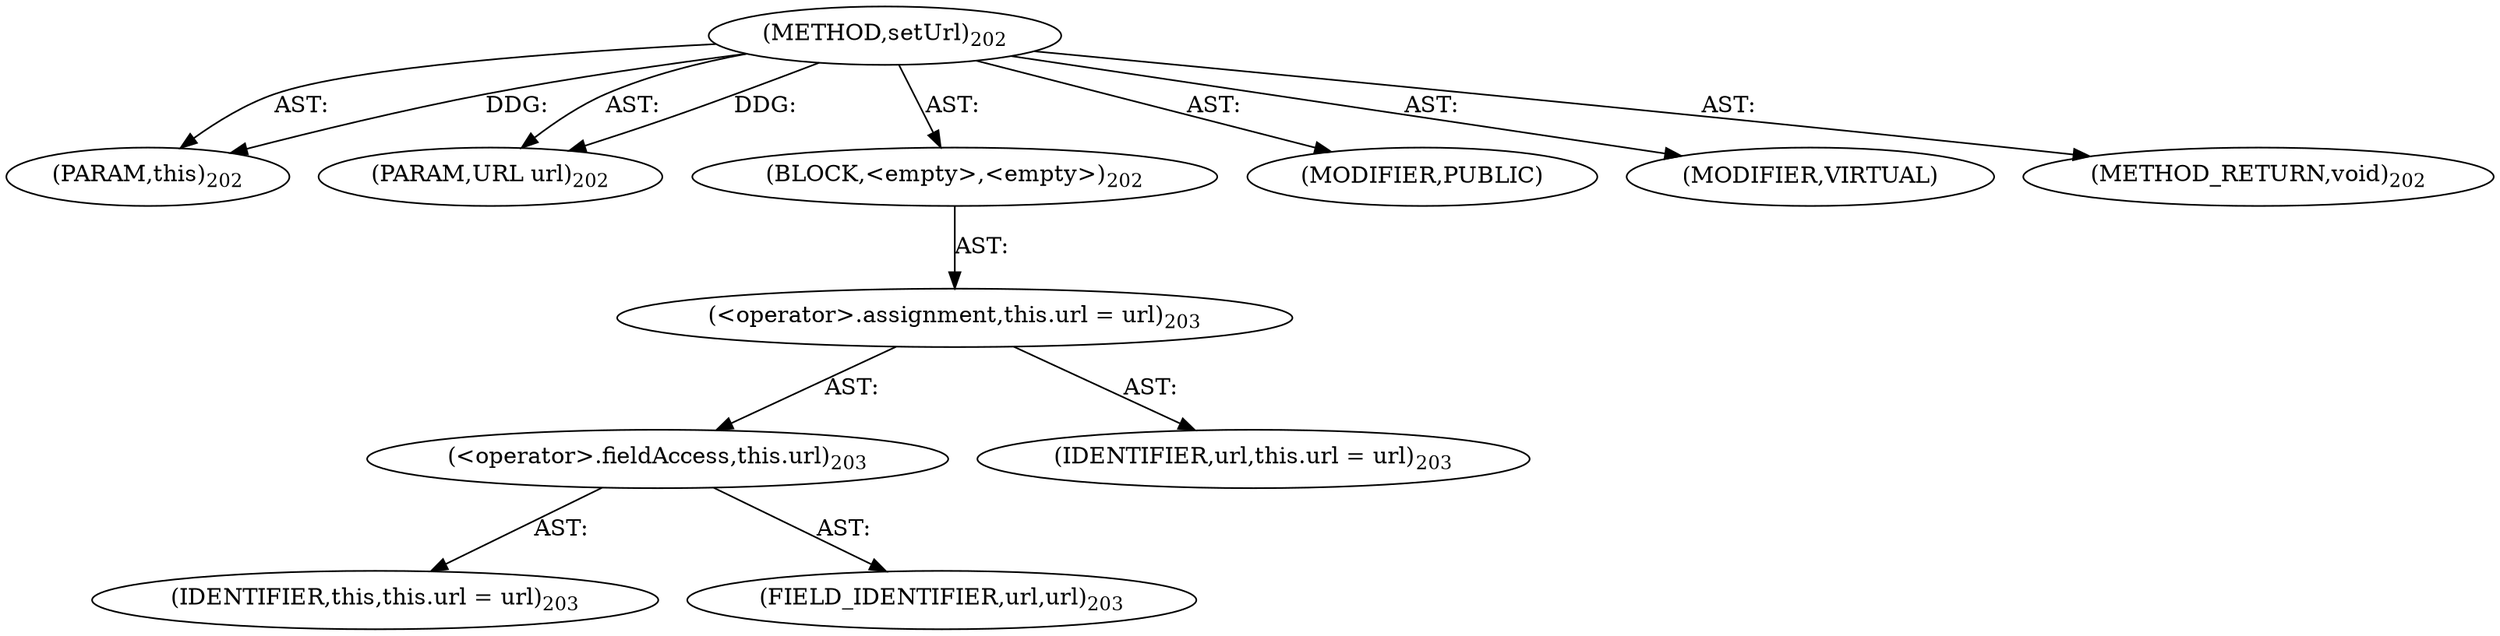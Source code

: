digraph "setUrl" {  
"111669149706" [label = <(METHOD,setUrl)<SUB>202</SUB>> ]
"115964116996" [label = <(PARAM,this)<SUB>202</SUB>> ]
"115964117027" [label = <(PARAM,URL url)<SUB>202</SUB>> ]
"25769803786" [label = <(BLOCK,&lt;empty&gt;,&lt;empty&gt;)<SUB>202</SUB>> ]
"30064771089" [label = <(&lt;operator&gt;.assignment,this.url = url)<SUB>203</SUB>> ]
"30064771090" [label = <(&lt;operator&gt;.fieldAccess,this.url)<SUB>203</SUB>> ]
"68719476740" [label = <(IDENTIFIER,this,this.url = url)<SUB>203</SUB>> ]
"55834574856" [label = <(FIELD_IDENTIFIER,url,url)<SUB>203</SUB>> ]
"68719476807" [label = <(IDENTIFIER,url,this.url = url)<SUB>203</SUB>> ]
"133143986207" [label = <(MODIFIER,PUBLIC)> ]
"133143986208" [label = <(MODIFIER,VIRTUAL)> ]
"128849018890" [label = <(METHOD_RETURN,void)<SUB>202</SUB>> ]
  "111669149706" -> "115964116996"  [ label = "AST: "] 
  "111669149706" -> "115964117027"  [ label = "AST: "] 
  "111669149706" -> "25769803786"  [ label = "AST: "] 
  "111669149706" -> "133143986207"  [ label = "AST: "] 
  "111669149706" -> "133143986208"  [ label = "AST: "] 
  "111669149706" -> "128849018890"  [ label = "AST: "] 
  "25769803786" -> "30064771089"  [ label = "AST: "] 
  "30064771089" -> "30064771090"  [ label = "AST: "] 
  "30064771089" -> "68719476807"  [ label = "AST: "] 
  "30064771090" -> "68719476740"  [ label = "AST: "] 
  "30064771090" -> "55834574856"  [ label = "AST: "] 
  "111669149706" -> "115964116996"  [ label = "DDG: "] 
  "111669149706" -> "115964117027"  [ label = "DDG: "] 
}
